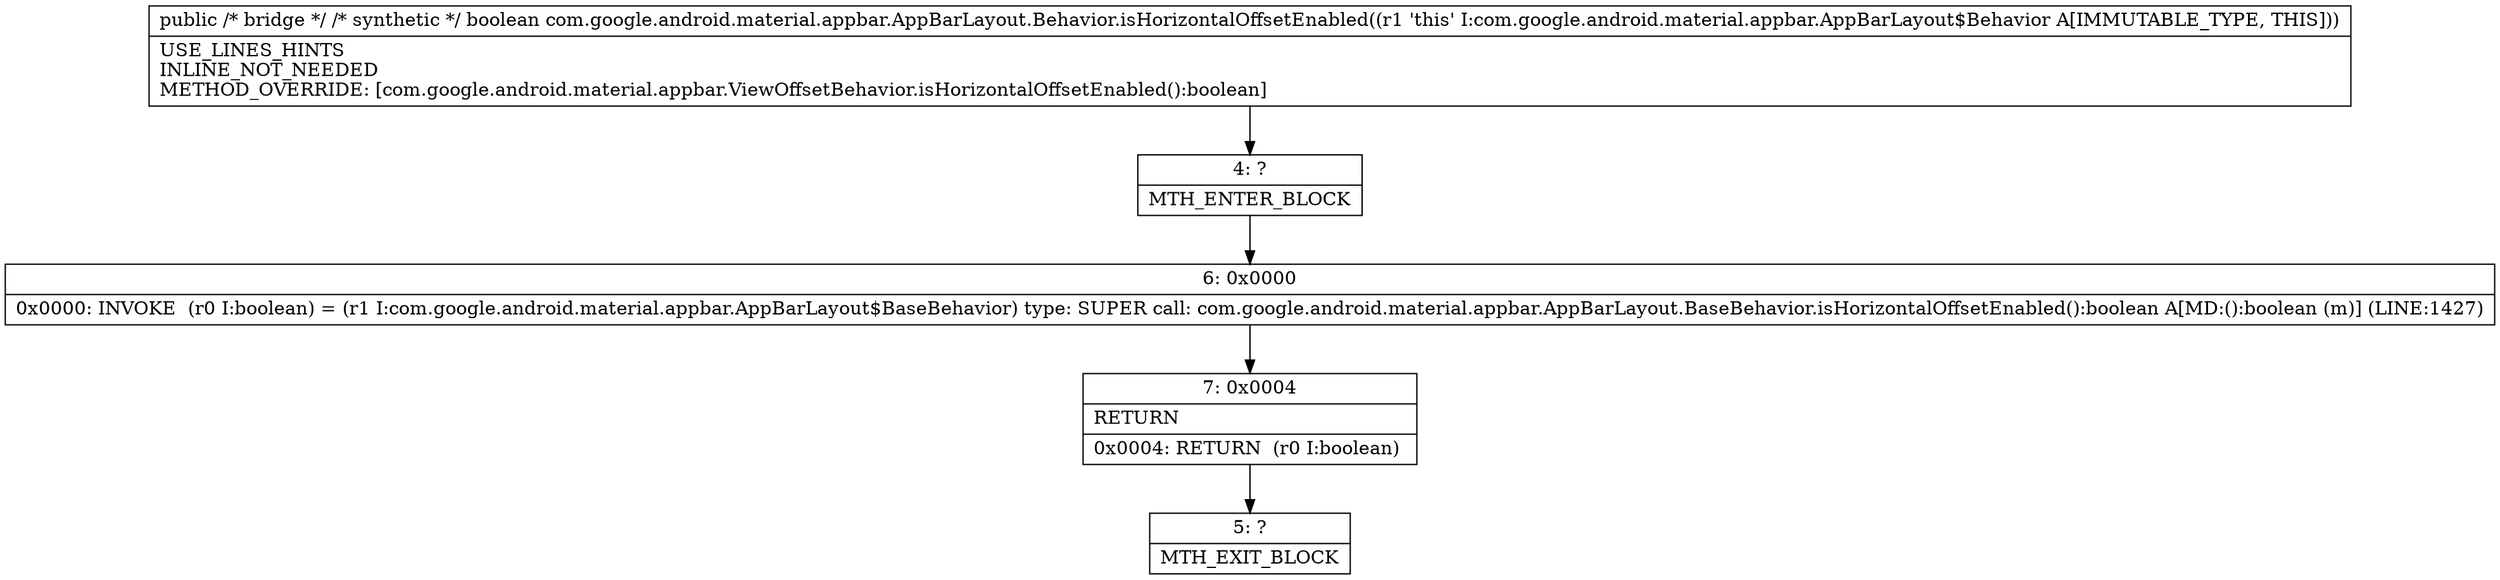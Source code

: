digraph "CFG forcom.google.android.material.appbar.AppBarLayout.Behavior.isHorizontalOffsetEnabled()Z" {
Node_4 [shape=record,label="{4\:\ ?|MTH_ENTER_BLOCK\l}"];
Node_6 [shape=record,label="{6\:\ 0x0000|0x0000: INVOKE  (r0 I:boolean) = (r1 I:com.google.android.material.appbar.AppBarLayout$BaseBehavior) type: SUPER call: com.google.android.material.appbar.AppBarLayout.BaseBehavior.isHorizontalOffsetEnabled():boolean A[MD:():boolean (m)] (LINE:1427)\l}"];
Node_7 [shape=record,label="{7\:\ 0x0004|RETURN\l|0x0004: RETURN  (r0 I:boolean) \l}"];
Node_5 [shape=record,label="{5\:\ ?|MTH_EXIT_BLOCK\l}"];
MethodNode[shape=record,label="{public \/* bridge *\/ \/* synthetic *\/ boolean com.google.android.material.appbar.AppBarLayout.Behavior.isHorizontalOffsetEnabled((r1 'this' I:com.google.android.material.appbar.AppBarLayout$Behavior A[IMMUTABLE_TYPE, THIS]))  | USE_LINES_HINTS\lINLINE_NOT_NEEDED\lMETHOD_OVERRIDE: [com.google.android.material.appbar.ViewOffsetBehavior.isHorizontalOffsetEnabled():boolean]\l}"];
MethodNode -> Node_4;Node_4 -> Node_6;
Node_6 -> Node_7;
Node_7 -> Node_5;
}

